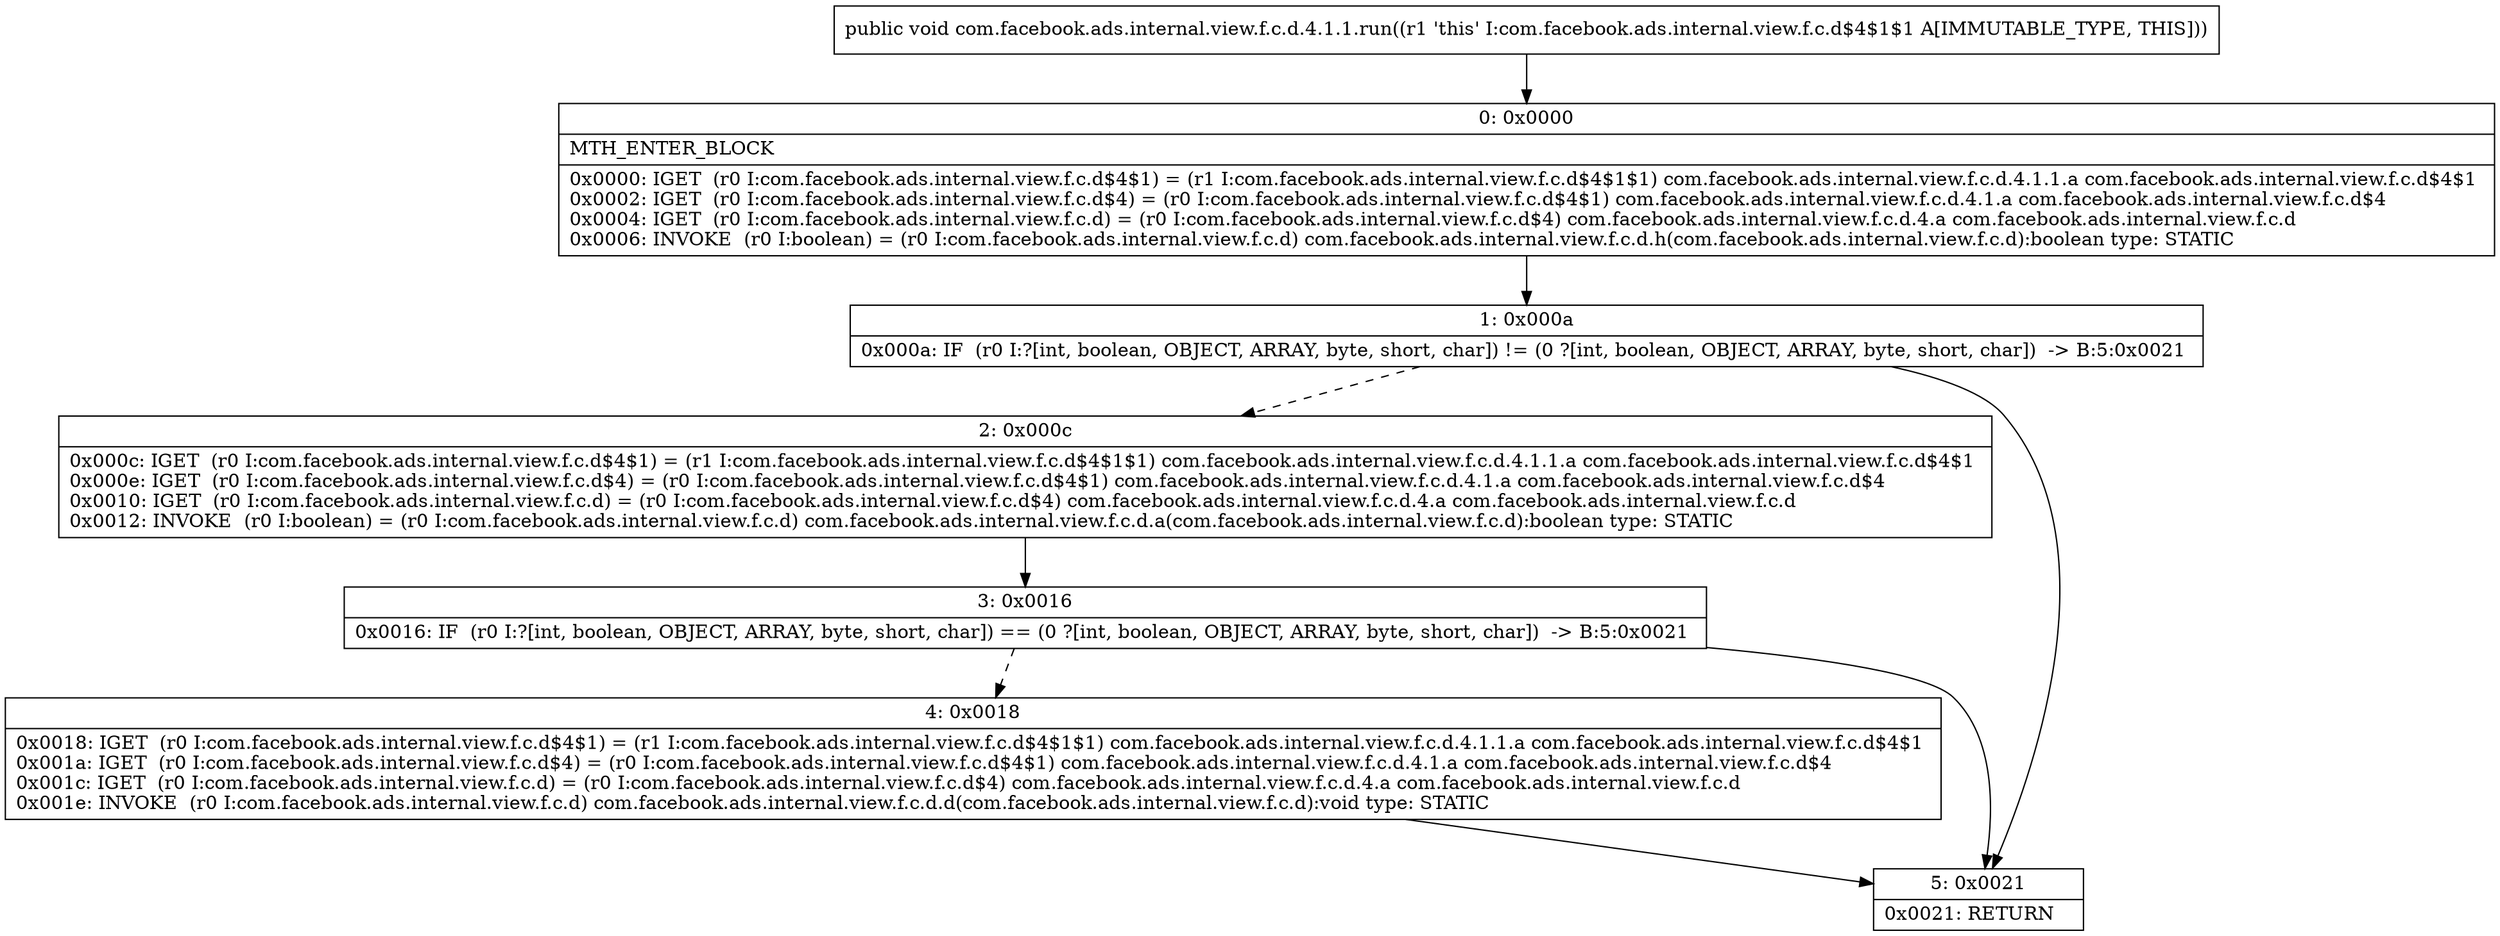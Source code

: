 digraph "CFG forcom.facebook.ads.internal.view.f.c.d.4.1.1.run()V" {
Node_0 [shape=record,label="{0\:\ 0x0000|MTH_ENTER_BLOCK\l|0x0000: IGET  (r0 I:com.facebook.ads.internal.view.f.c.d$4$1) = (r1 I:com.facebook.ads.internal.view.f.c.d$4$1$1) com.facebook.ads.internal.view.f.c.d.4.1.1.a com.facebook.ads.internal.view.f.c.d$4$1 \l0x0002: IGET  (r0 I:com.facebook.ads.internal.view.f.c.d$4) = (r0 I:com.facebook.ads.internal.view.f.c.d$4$1) com.facebook.ads.internal.view.f.c.d.4.1.a com.facebook.ads.internal.view.f.c.d$4 \l0x0004: IGET  (r0 I:com.facebook.ads.internal.view.f.c.d) = (r0 I:com.facebook.ads.internal.view.f.c.d$4) com.facebook.ads.internal.view.f.c.d.4.a com.facebook.ads.internal.view.f.c.d \l0x0006: INVOKE  (r0 I:boolean) = (r0 I:com.facebook.ads.internal.view.f.c.d) com.facebook.ads.internal.view.f.c.d.h(com.facebook.ads.internal.view.f.c.d):boolean type: STATIC \l}"];
Node_1 [shape=record,label="{1\:\ 0x000a|0x000a: IF  (r0 I:?[int, boolean, OBJECT, ARRAY, byte, short, char]) != (0 ?[int, boolean, OBJECT, ARRAY, byte, short, char])  \-\> B:5:0x0021 \l}"];
Node_2 [shape=record,label="{2\:\ 0x000c|0x000c: IGET  (r0 I:com.facebook.ads.internal.view.f.c.d$4$1) = (r1 I:com.facebook.ads.internal.view.f.c.d$4$1$1) com.facebook.ads.internal.view.f.c.d.4.1.1.a com.facebook.ads.internal.view.f.c.d$4$1 \l0x000e: IGET  (r0 I:com.facebook.ads.internal.view.f.c.d$4) = (r0 I:com.facebook.ads.internal.view.f.c.d$4$1) com.facebook.ads.internal.view.f.c.d.4.1.a com.facebook.ads.internal.view.f.c.d$4 \l0x0010: IGET  (r0 I:com.facebook.ads.internal.view.f.c.d) = (r0 I:com.facebook.ads.internal.view.f.c.d$4) com.facebook.ads.internal.view.f.c.d.4.a com.facebook.ads.internal.view.f.c.d \l0x0012: INVOKE  (r0 I:boolean) = (r0 I:com.facebook.ads.internal.view.f.c.d) com.facebook.ads.internal.view.f.c.d.a(com.facebook.ads.internal.view.f.c.d):boolean type: STATIC \l}"];
Node_3 [shape=record,label="{3\:\ 0x0016|0x0016: IF  (r0 I:?[int, boolean, OBJECT, ARRAY, byte, short, char]) == (0 ?[int, boolean, OBJECT, ARRAY, byte, short, char])  \-\> B:5:0x0021 \l}"];
Node_4 [shape=record,label="{4\:\ 0x0018|0x0018: IGET  (r0 I:com.facebook.ads.internal.view.f.c.d$4$1) = (r1 I:com.facebook.ads.internal.view.f.c.d$4$1$1) com.facebook.ads.internal.view.f.c.d.4.1.1.a com.facebook.ads.internal.view.f.c.d$4$1 \l0x001a: IGET  (r0 I:com.facebook.ads.internal.view.f.c.d$4) = (r0 I:com.facebook.ads.internal.view.f.c.d$4$1) com.facebook.ads.internal.view.f.c.d.4.1.a com.facebook.ads.internal.view.f.c.d$4 \l0x001c: IGET  (r0 I:com.facebook.ads.internal.view.f.c.d) = (r0 I:com.facebook.ads.internal.view.f.c.d$4) com.facebook.ads.internal.view.f.c.d.4.a com.facebook.ads.internal.view.f.c.d \l0x001e: INVOKE  (r0 I:com.facebook.ads.internal.view.f.c.d) com.facebook.ads.internal.view.f.c.d.d(com.facebook.ads.internal.view.f.c.d):void type: STATIC \l}"];
Node_5 [shape=record,label="{5\:\ 0x0021|0x0021: RETURN   \l}"];
MethodNode[shape=record,label="{public void com.facebook.ads.internal.view.f.c.d.4.1.1.run((r1 'this' I:com.facebook.ads.internal.view.f.c.d$4$1$1 A[IMMUTABLE_TYPE, THIS])) }"];
MethodNode -> Node_0;
Node_0 -> Node_1;
Node_1 -> Node_2[style=dashed];
Node_1 -> Node_5;
Node_2 -> Node_3;
Node_3 -> Node_4[style=dashed];
Node_3 -> Node_5;
Node_4 -> Node_5;
}

